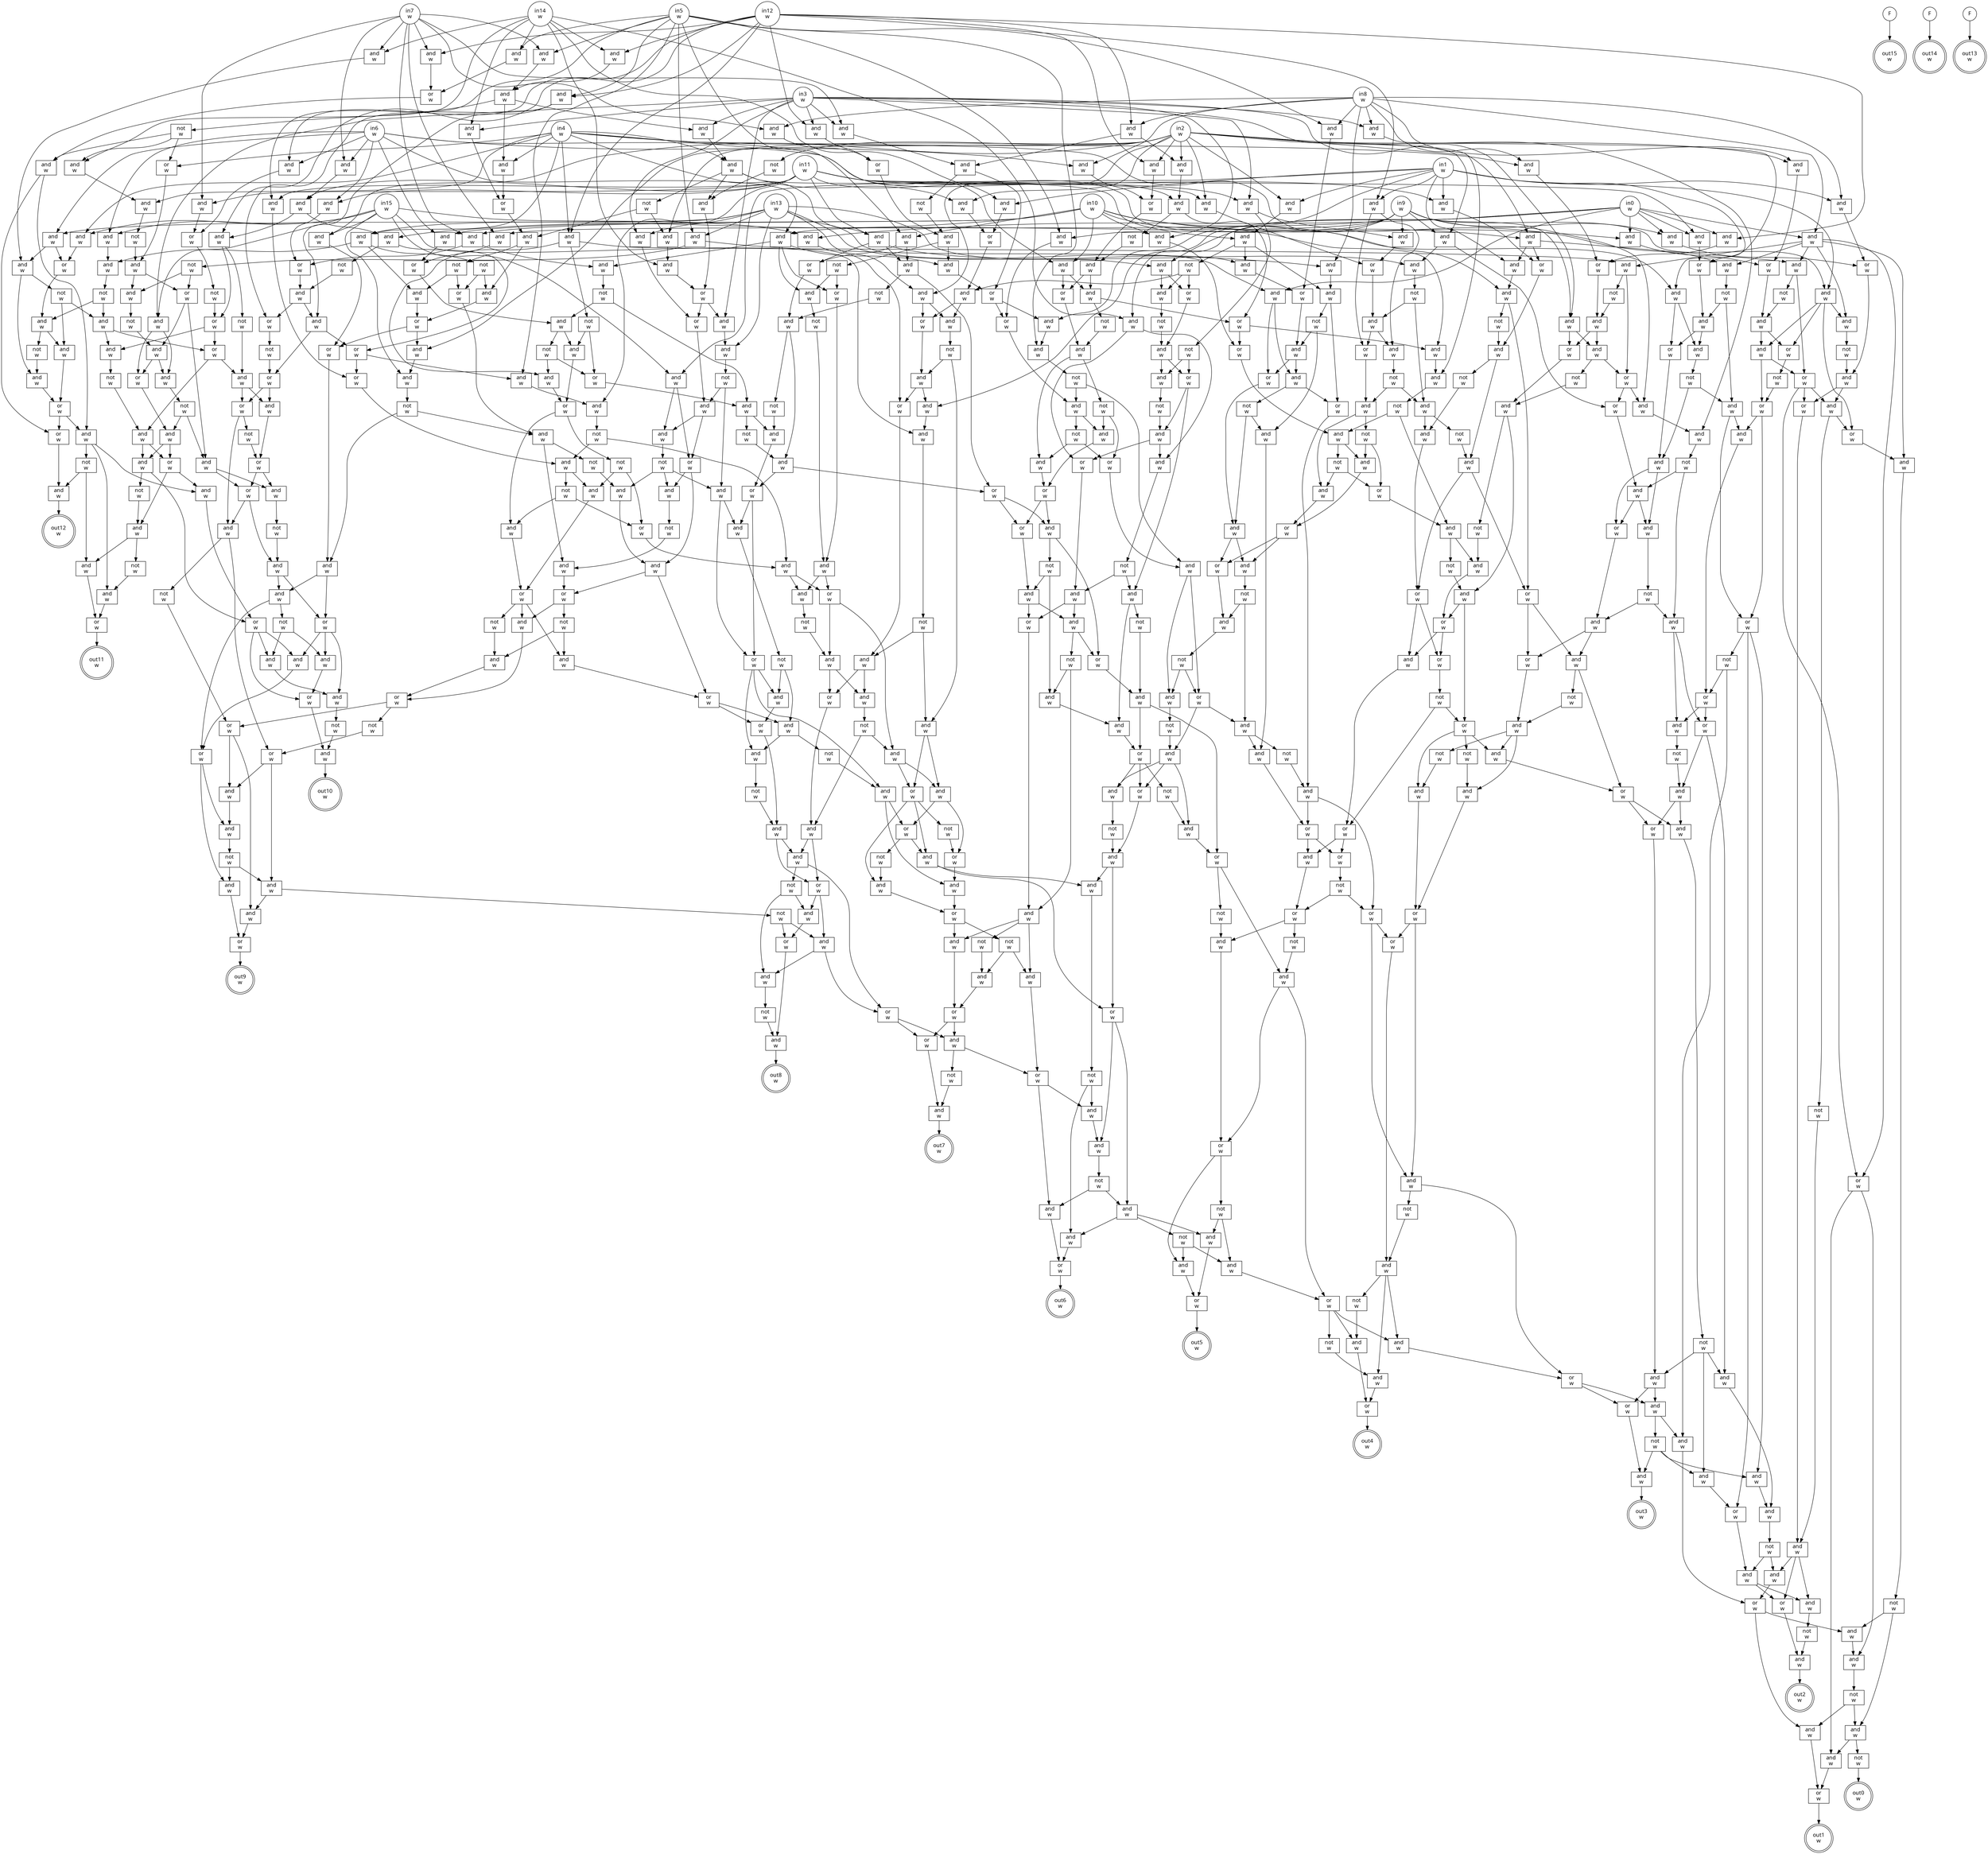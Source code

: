 digraph circuit{
	node [style = filled, fillcolor = white,shape=rect, fontname=geneva]
	g0 [label="in0\nw",shape=circle,fillcolor=white]
	g1 [label="in1\nw",shape=circle,fillcolor=white]
	g2 [label="in2\nw",shape=circle,fillcolor=white]
	g3 [label="in3\nw",shape=circle,fillcolor=white]
	g4 [label="in4\nw",shape=circle,fillcolor=white]
	g5 [label="in5\nw",shape=circle,fillcolor=white]
	g6 [label="in6\nw",shape=circle,fillcolor=white]
	g7 [label="in7\nw",shape=circle,fillcolor=white]
	g8 [label="in8\nw",shape=circle,fillcolor=white]
	g9 [label="in9\nw",shape=circle,fillcolor=white]
	g10 [label="in10\nw",shape=circle,fillcolor=white]
	g11 [label="in11\nw",shape=circle,fillcolor=white]
	g12 [label="in12\nw",shape=circle,fillcolor=white]
	g13 [label="in13\nw",shape=circle,fillcolor=white]
	g14 [label="in14\nw",shape=circle,fillcolor=white]
	g15 [label="in15\nw",shape=circle,fillcolor=white]
	g16 [label="F",shape=circle,fillcolor=white]
	g17 [label="F",shape=circle,fillcolor=white]
	g18 [label="F",shape=circle,fillcolor=white]
	g19 [label="and\nw",fillcolor=white]
	g20 [label="and\nw",fillcolor=white]
	g21 [label="and\nw",fillcolor=white]
	g22 [label="and\nw",fillcolor=white]
	g23 [label="and\nw",fillcolor=white]
	g24 [label="and\nw",fillcolor=white]
	g25 [label="and\nw",fillcolor=white]
	g26 [label="and\nw",fillcolor=white]
	g27 [label="and\nw",fillcolor=white]
	g28 [label="and\nw",fillcolor=white]
	g29 [label="not\nw",fillcolor=white]
	g30 [label="and\nw",fillcolor=white]
	g31 [label="and\nw",fillcolor=white]
	g32 [label="or\nw",fillcolor=white]
	g33 [label="not\nw",fillcolor=white]
	g34 [label="and\nw",fillcolor=white]
	g35 [label="and\nw",fillcolor=white]
	g36 [label="and\nw",fillcolor=white]
	g37 [label="or\nw",fillcolor=white]
	g38 [label="not\nw",fillcolor=white]
	g39 [label="and\nw",fillcolor=white]
	g40 [label="not\nw",fillcolor=white]
	g41 [label="and\nw",fillcolor=white]
	g42 [label="or\nw",fillcolor=white]
	g43 [label="and\nw",fillcolor=white]
	g44 [label="and\nw",fillcolor=white]
	g45 [label="or\nw",fillcolor=white]
	g46 [label="and\nw",fillcolor=white]
	g47 [label="and\nw",fillcolor=white]
	g48 [label="not\nw",fillcolor=white]
	g49 [label="and\nw",fillcolor=white]
	g50 [label="not\nw",fillcolor=white]
	g51 [label="and\nw",fillcolor=white]
	g52 [label="and\nw",fillcolor=white]
	g53 [label="or\nw",fillcolor=white]
	g54 [label="and\nw",fillcolor=white]
	g55 [label="and\nw",fillcolor=white]
	g56 [label="not\nw",fillcolor=white]
	g57 [label="and\nw",fillcolor=white]
	g58 [label="and\nw",fillcolor=white]
	g59 [label="and\nw",fillcolor=white]
	g60 [label="and\nw",fillcolor=white]
	g61 [label="not\nw",fillcolor=white]
	g62 [label="and\nw",fillcolor=white]
	g63 [label="and\nw",fillcolor=white]
	g64 [label="or\nw",fillcolor=white]
	g65 [label="or\nw",fillcolor=white]
	g66 [label="not\nw",fillcolor=white]
	g67 [label="or\nw",fillcolor=white]
	g68 [label="and\nw",fillcolor=white]
	g69 [label="and\nw",fillcolor=white]
	g70 [label="not\nw",fillcolor=white]
	g71 [label="and\nw",fillcolor=white]
	g72 [label="or\nw",fillcolor=white]
	g73 [label="and\nw",fillcolor=white]
	g74 [label="not\nw",fillcolor=white]
	g75 [label="and\nw",fillcolor=white]
	g76 [label="and\nw",fillcolor=white]
	g77 [label="and\nw",fillcolor=white]
	g78 [label="and\nw",fillcolor=white]
	g79 [label="or\nw",fillcolor=white]
	g80 [label="and\nw",fillcolor=white]
	g81 [label="and\nw",fillcolor=white]
	g82 [label="not\nw",fillcolor=white]
	g83 [label="and\nw",fillcolor=white]
	g84 [label="and\nw",fillcolor=white]
	g85 [label="not\nw",fillcolor=white]
	g86 [label="and\nw",fillcolor=white]
	g87 [label="or\nw",fillcolor=white]
	g88 [label="or\nw",fillcolor=white]
	g89 [label="and\nw",fillcolor=white]
	g90 [label="not\nw",fillcolor=white]
	g91 [label="and\nw",fillcolor=white]
	g92 [label="and\nw",fillcolor=white]
	g93 [label="or\nw",fillcolor=white]
	g94 [label="and\nw",fillcolor=white]
	g95 [label="or\nw",fillcolor=white]
	g96 [label="not\nw",fillcolor=white]
	g97 [label="and\nw",fillcolor=white]
	g98 [label="or\nw",fillcolor=white]
	g99 [label="and\nw",fillcolor=white]
	g100 [label="not\nw",fillcolor=white]
	g101 [label="and\nw",fillcolor=white]
	g102 [label="not\nw",fillcolor=white]
	g103 [label="and\nw",fillcolor=white]
	g104 [label="not\nw",fillcolor=white]
	g105 [label="or\nw",fillcolor=white]
	g106 [label="and\nw",fillcolor=white]
	g107 [label="or\nw",fillcolor=white]
	g108 [label="and\nw",fillcolor=white]
	g109 [label="not\nw",fillcolor=white]
	g110 [label="and\nw",fillcolor=white]
	g111 [label="and\nw",fillcolor=white]
	g112 [label="and\nw",fillcolor=white]
	g113 [label="and\nw",fillcolor=white]
	g114 [label="not\nw",fillcolor=white]
	g115 [label="and\nw",fillcolor=white]
	g116 [label="or\nw",fillcolor=white]
	g117 [label="and\nw",fillcolor=white]
	g118 [label="not\nw",fillcolor=white]
	g119 [label="and\nw",fillcolor=white]
	g120 [label="or\nw",fillcolor=white]
	g121 [label="not\nw",fillcolor=white]
	g122 [label="or\nw",fillcolor=white]
	g123 [label="and\nw",fillcolor=white]
	g124 [label="or\nw",fillcolor=white]
	g125 [label="and\nw",fillcolor=white]
	g126 [label="not\nw",fillcolor=white]
	g127 [label="and\nw",fillcolor=white]
	g128 [label="and\nw",fillcolor=white]
	g129 [label="not\nw",fillcolor=white]
	g130 [label="or\nw",fillcolor=white]
	g131 [label="and\nw",fillcolor=white]
	g132 [label="and\nw",fillcolor=white]
	g133 [label="or\nw",fillcolor=white]
	g134 [label="not\nw",fillcolor=white]
	g135 [label="and\nw",fillcolor=white]
	g136 [label="or\nw",fillcolor=white]
	g137 [label="and\nw",fillcolor=white]
	g138 [label="and\nw",fillcolor=white]
	g139 [label="and\nw",fillcolor=white]
	g140 [label="and\nw",fillcolor=white]
	g141 [label="or\nw",fillcolor=white]
	g142 [label="and\nw",fillcolor=white]
	g143 [label="not\nw",fillcolor=white]
	g144 [label="and\nw",fillcolor=white]
	g145 [label="and\nw",fillcolor=white]
	g146 [label="not\nw",fillcolor=white]
	g147 [label="or\nw",fillcolor=white]
	g148 [label="and\nw",fillcolor=white]
	g149 [label="and\nw",fillcolor=white]
	g150 [label="not\nw",fillcolor=white]
	g151 [label="and\nw",fillcolor=white]
	g152 [label="or\nw",fillcolor=white]
	g153 [label="and\nw",fillcolor=white]
	g154 [label="or\nw",fillcolor=white]
	g155 [label="and\nw",fillcolor=white]
	g156 [label="or\nw",fillcolor=white]
	g157 [label="and\nw",fillcolor=white]
	g158 [label="not\nw",fillcolor=white]
	g159 [label="and\nw",fillcolor=white]
	g160 [label="not\nw",fillcolor=white]
	g161 [label="and\nw",fillcolor=white]
	g162 [label="and\nw",fillcolor=white]
	g163 [label="or\nw",fillcolor=white]
	g164 [label="and\nw",fillcolor=white]
	g165 [label="and\nw",fillcolor=white]
	g166 [label="not\nw",fillcolor=white]
	g167 [label="and\nw",fillcolor=white]
	g168 [label="and\nw",fillcolor=white]
	g169 [label="not\nw",fillcolor=white]
	g170 [label="and\nw",fillcolor=white]
	g171 [label="or\nw",fillcolor=white]
	g172 [label="or\nw",fillcolor=white]
	g173 [label="and\nw",fillcolor=white]
	g174 [label="and\nw",fillcolor=white]
	g175 [label="or\nw",fillcolor=white]
	g176 [label="and\nw",fillcolor=white]
	g177 [label="and\nw",fillcolor=white]
	g178 [label="not\nw",fillcolor=white]
	g179 [label="and\nw",fillcolor=white]
	g180 [label="and\nw",fillcolor=white]
	g181 [label="or\nw",fillcolor=white]
	g182 [label="and\nw",fillcolor=white]
	g183 [label="and\nw",fillcolor=white]
	g184 [label="not\nw",fillcolor=white]
	g185 [label="or\nw",fillcolor=white]
	g186 [label="and\nw",fillcolor=white]
	g187 [label="not\nw",fillcolor=white]
	g188 [label="not\nw",fillcolor=white]
	g189 [label="or\nw",fillcolor=white]
	g190 [label="and\nw",fillcolor=white]
	g191 [label="not\nw",fillcolor=white]
	g192 [label="and\nw",fillcolor=white]
	g193 [label="or\nw",fillcolor=white]
	g194 [label="and\nw",fillcolor=white]
	g195 [label="not\nw",fillcolor=white]
	g196 [label="and\nw",fillcolor=white]
	g197 [label="and\nw",fillcolor=white]
	g198 [label="not\nw",fillcolor=white]
	g199 [label="and\nw",fillcolor=white]
	g200 [label="and\nw",fillcolor=white]
	g201 [label="and\nw",fillcolor=white]
	g202 [label="and\nw",fillcolor=white]
	g203 [label="and\nw",fillcolor=white]
	g204 [label="not\nw",fillcolor=white]
	g205 [label="and\nw",fillcolor=white]
	g206 [label="not\nw",fillcolor=white]
	g207 [label="and\nw",fillcolor=white]
	g208 [label="or\nw",fillcolor=white]
	g209 [label="and\nw",fillcolor=white]
	g210 [label="or\nw",fillcolor=white]
	g211 [label="and\nw",fillcolor=white]
	g212 [label="and\nw",fillcolor=white]
	g213 [label="or\nw",fillcolor=white]
	g214 [label="not\nw",fillcolor=white]
	g215 [label="and\nw",fillcolor=white]
	g216 [label="or\nw",fillcolor=white]
	g217 [label="and\nw",fillcolor=white]
	g218 [label="and\nw",fillcolor=white]
	g219 [label="not\nw",fillcolor=white]
	g220 [label="and\nw",fillcolor=white]
	g221 [label="and\nw",fillcolor=white]
	g222 [label="and\nw",fillcolor=white]
	g223 [label="and\nw",fillcolor=white]
	g224 [label="and\nw",fillcolor=white]
	g225 [label="and\nw",fillcolor=white]
	g226 [label="or\nw",fillcolor=white]
	g227 [label="and\nw",fillcolor=white]
	g228 [label="and\nw",fillcolor=white]
	g229 [label="not\nw",fillcolor=white]
	g230 [label="and\nw",fillcolor=white]
	g231 [label="and\nw",fillcolor=white]
	g232 [label="or\nw",fillcolor=white]
	g233 [label="or\nw",fillcolor=white]
	g234 [label="and\nw",fillcolor=white]
	g235 [label="and\nw",fillcolor=white]
	g236 [label="not\nw",fillcolor=white]
	g237 [label="and\nw",fillcolor=white]
	g238 [label="not\nw",fillcolor=white]
	g239 [label="not\nw",fillcolor=white]
	g240 [label="or\nw",fillcolor=white]
	g241 [label="and\nw",fillcolor=white]
	g242 [label="and\nw",fillcolor=white]
	g243 [label="not\nw",fillcolor=white]
	g244 [label="and\nw",fillcolor=white]
	g245 [label="or\nw",fillcolor=white]
	g246 [label="or\nw",fillcolor=white]
	g247 [label="and\nw",fillcolor=white]
	g248 [label="not\nw",fillcolor=white]
	g249 [label="and\nw",fillcolor=white]
	g250 [label="or\nw",fillcolor=white]
	g251 [label="and\nw",fillcolor=white]
	g252 [label="and\nw",fillcolor=white]
	g253 [label="or\nw",fillcolor=white]
	g254 [label="and\nw",fillcolor=white]
	g255 [label="and\nw",fillcolor=white]
	g256 [label="not\nw",fillcolor=white]
	g257 [label="and\nw",fillcolor=white]
	g258 [label="and\nw",fillcolor=white]
	g259 [label="and\nw",fillcolor=white]
	g260 [label="not\nw",fillcolor=white]
	g261 [label="and\nw",fillcolor=white]
	g262 [label="or\nw",fillcolor=white]
	g263 [label="and\nw",fillcolor=white]
	g264 [label="and\nw",fillcolor=white]
	g265 [label="not\nw",fillcolor=white]
	g266 [label="or\nw",fillcolor=white]
	g267 [label="and\nw",fillcolor=white]
	g268 [label="and\nw",fillcolor=white]
	g269 [label="and\nw",fillcolor=white]
	g270 [label="not\nw",fillcolor=white]
	g271 [label="and\nw",fillcolor=white]
	g272 [label="and\nw",fillcolor=white]
	g273 [label="or\nw",fillcolor=white]
	g274 [label="and\nw",fillcolor=white]
	g275 [label="not\nw",fillcolor=white]
	g276 [label="and\nw",fillcolor=white]
	g277 [label="or\nw",fillcolor=white]
	g278 [label="and\nw",fillcolor=white]
	g279 [label="and\nw",fillcolor=white]
	g280 [label="not\nw",fillcolor=white]
	g281 [label="and\nw",fillcolor=white]
	g282 [label="or\nw",fillcolor=white]
	g283 [label="and\nw",fillcolor=white]
	g284 [label="not\nw",fillcolor=white]
	g285 [label="and\nw",fillcolor=white]
	g286 [label="or\nw",fillcolor=white]
	g287 [label="or\nw",fillcolor=white]
	g288 [label="not\nw",fillcolor=white]
	g289 [label="or\nw",fillcolor=white]
	g290 [label="and\nw",fillcolor=white]
	g291 [label="and\nw",fillcolor=white]
	g292 [label="not\nw",fillcolor=white]
	g293 [label="and\nw",fillcolor=white]
	g294 [label="and\nw",fillcolor=white]
	g295 [label="and\nw",fillcolor=white]
	g296 [label="or\nw",fillcolor=white]
	g297 [label="not\nw",fillcolor=white]
	g298 [label="and\nw",fillcolor=white]
	g299 [label="or\nw",fillcolor=white]
	g300 [label="and\nw",fillcolor=white]
	g301 [label="and\nw",fillcolor=white]
	g302 [label="not\nw",fillcolor=white]
	g303 [label="not\nw",fillcolor=white]
	g304 [label="and\nw",fillcolor=white]
	g305 [label="or\nw",fillcolor=white]
	g306 [label="and\nw",fillcolor=white]
	g307 [label="and\nw",fillcolor=white]
	g308 [label="or\nw",fillcolor=white]
	g309 [label="and\nw",fillcolor=white]
	g310 [label="and\nw",fillcolor=white]
	g311 [label="and\nw",fillcolor=white]
	g312 [label="or\nw",fillcolor=white]
	g313 [label="and\nw",fillcolor=white]
	g314 [label="not\nw",fillcolor=white]
	g315 [label="and\nw",fillcolor=white]
	g316 [label="not\nw",fillcolor=white]
	g317 [label="and\nw",fillcolor=white]
	g318 [label="and\nw",fillcolor=white]
	g319 [label="not\nw",fillcolor=white]
	g320 [label="or\nw",fillcolor=white]
	g321 [label="and\nw",fillcolor=white]
	g322 [label="and\nw",fillcolor=white]
	g323 [label="or\nw",fillcolor=white]
	g324 [label="and\nw",fillcolor=white]
	g325 [label="not\nw",fillcolor=white]
	g326 [label="and\nw",fillcolor=white]
	g327 [label="or\nw",fillcolor=white]
	g328 [label="and\nw",fillcolor=white]
	g329 [label="not\nw",fillcolor=white]
	g330 [label="and\nw",fillcolor=white]
	g331 [label="and\nw",fillcolor=white]
	g332 [label="and\nw",fillcolor=white]
	g333 [label="not\nw",fillcolor=white]
	g334 [label="and\nw",fillcolor=white]
	g335 [label="not\nw",fillcolor=white]
	g336 [label="or\nw",fillcolor=white]
	g337 [label="and\nw",fillcolor=white]
	g338 [label="and\nw",fillcolor=white]
	g339 [label="not\nw",fillcolor=white]
	g340 [label="and\nw",fillcolor=white]
	g341 [label="or\nw",fillcolor=white]
	g342 [label="or\nw",fillcolor=white]
	g343 [label="and\nw",fillcolor=white]
	g344 [label="not\nw",fillcolor=white]
	g345 [label="and\nw",fillcolor=white]
	g346 [label="and\nw",fillcolor=white]
	g347 [label="not\nw",fillcolor=white]
	g348 [label="and\nw",fillcolor=white]
	g349 [label="or\nw",fillcolor=white]
	g350 [label="and\nw",fillcolor=white]
	g351 [label="and\nw",fillcolor=white]
	g352 [label="or\nw",fillcolor=white]
	g353 [label="not\nw",fillcolor=white]
	g354 [label="and\nw",fillcolor=white]
	g355 [label="or\nw",fillcolor=white]
	g356 [label="and\nw",fillcolor=white]
	g357 [label="and\nw",fillcolor=white]
	g358 [label="and\nw",fillcolor=white]
	g359 [label="and\nw",fillcolor=white]
	g360 [label="and\nw",fillcolor=white]
	g361 [label="not\nw",fillcolor=white]
	g362 [label="and\nw",fillcolor=white]
	g363 [label="and\nw",fillcolor=white]
	g364 [label="or\nw",fillcolor=white]
	g365 [label="and\nw",fillcolor=white]
	g366 [label="and\nw",fillcolor=white]
	g367 [label="not\nw",fillcolor=white]
	g368 [label="and\nw",fillcolor=white]
	g369 [label="or\nw",fillcolor=white]
	g370 [label="not\nw",fillcolor=white]
	g371 [label="and\nw",fillcolor=white]
	g372 [label="or\nw",fillcolor=white]
	g373 [label="and\nw",fillcolor=white]
	g374 [label="or\nw",fillcolor=white]
	g375 [label="and\nw",fillcolor=white]
	g376 [label="not\nw",fillcolor=white]
	g377 [label="and\nw",fillcolor=white]
	g378 [label="or\nw",fillcolor=white]
	g379 [label="not\nw",fillcolor=white]
	g380 [label="or\nw",fillcolor=white]
	g381 [label="and\nw",fillcolor=white]
	g382 [label="and\nw",fillcolor=white]
	g383 [label="not\nw",fillcolor=white]
	g384 [label="or\nw",fillcolor=white]
	g385 [label="and\nw",fillcolor=white]
	g386 [label="and\nw",fillcolor=white]
	g387 [label="not\nw",fillcolor=white]
	g388 [label="or\nw",fillcolor=white]
	g389 [label="and\nw",fillcolor=white]
	g390 [label="or\nw",fillcolor=white]
	g391 [label="and\nw",fillcolor=white]
	g392 [label="and\nw",fillcolor=white]
	g393 [label="and\nw",fillcolor=white]
	g394 [label="not\nw",fillcolor=white]
	g395 [label="and\nw",fillcolor=white]
	g396 [label="not\nw",fillcolor=white]
	g397 [label="or\nw",fillcolor=white]
	g398 [label="and\nw",fillcolor=white]
	g399 [label="and\nw",fillcolor=white]
	g400 [label="or\nw",fillcolor=white]
	g401 [label="and\nw",fillcolor=white]
	g402 [label="not\nw",fillcolor=white]
	g403 [label="and\nw",fillcolor=white]
	g404 [label="and\nw",fillcolor=white]
	g405 [label="or\nw",fillcolor=white]
	g406 [label="not\nw",fillcolor=white]
	g407 [label="or\nw",fillcolor=white]
	g408 [label="and\nw",fillcolor=white]
	g409 [label="and\nw",fillcolor=white]
	g410 [label="and\nw",fillcolor=white]
	g411 [label="not\nw",fillcolor=white]
	g412 [label="and\nw",fillcolor=white]
	g413 [label="or\nw",fillcolor=white]
	g414 [label="and\nw",fillcolor=white]
	g415 [label="or\nw",fillcolor=white]
	g416 [label="not\nw",fillcolor=white]
	g417 [label="or\nw",fillcolor=white]
	g418 [label="and\nw",fillcolor=white]
	g419 [label="and\nw",fillcolor=white]
	g420 [label="and\nw",fillcolor=white]
	g421 [label="or\nw",fillcolor=white]
	g422 [label="not\nw",fillcolor=white]
	g423 [label="and\nw",fillcolor=white]
	g424 [label="or\nw",fillcolor=white]
	g425 [label="and\nw",fillcolor=white]
	g426 [label="and\nw",fillcolor=white]
	g427 [label="not\nw",fillcolor=white]
	g428 [label="or\nw",fillcolor=white]
	g429 [label="and\nw",fillcolor=white]
	g430 [label="not\nw",fillcolor=white]
	g431 [label="or\nw",fillcolor=white]
	g432 [label="and\nw",fillcolor=white]
	g433 [label="and\nw",fillcolor=white]
	g434 [label="not\nw",fillcolor=white]
	g435 [label="and\nw",fillcolor=white]
	g436 [label="or\nw",fillcolor=white]
	g437 [label="and\nw",fillcolor=white]
	g438 [label="not\nw",fillcolor=white]
	g439 [label="and\nw",fillcolor=white]
	g440 [label="or\nw",fillcolor=white]
	g441 [label="and\nw",fillcolor=white]
	g442 [label="not\nw",fillcolor=white]
	g443 [label="and\nw",fillcolor=white]
	g444 [label="and\nw",fillcolor=white]
	g445 [label="not\nw",fillcolor=white]
	g446 [label="and\nw",fillcolor=white]
	g447 [label="or\nw",fillcolor=white]
	g448 [label="and\nw",fillcolor=white]
	g449 [label="not\nw",fillcolor=white]
	g450 [label="and\nw",fillcolor=white]
	g451 [label="and\nw",fillcolor=white]
	g452 [label="and\nw",fillcolor=white]
	g453 [label="or\nw",fillcolor=white]
	g454 [label="not\nw",fillcolor=white]
	g455 [label="and\nw",fillcolor=white]
	g456 [label="or\nw",fillcolor=white]
	g457 [label="not\nw",fillcolor=white]
	g458 [label="and\nw",fillcolor=white]
	g459 [label="or\nw",fillcolor=white]
	g460 [label="and\nw",fillcolor=white]
	g461 [label="and\nw",fillcolor=white]
	g462 [label="not\nw",fillcolor=white]
	g463 [label="and\nw",fillcolor=white]
	g464 [label="and\nw",fillcolor=white]
	g465 [label="or\nw",fillcolor=white]
	g466 [label="and\nw",fillcolor=white]
	g467 [label="and\nw",fillcolor=white]
	g468 [label="not\nw",fillcolor=white]
	g469 [label="or\nw",fillcolor=white]
	g470 [label="and\nw",fillcolor=white]
	g471 [label="not\nw",fillcolor=white]
	g472 [label="or\nw",fillcolor=white]
	g473 [label="and\nw",fillcolor=white]
	g474 [label="and\nw",fillcolor=white]
	g475 [label="not\nw",fillcolor=white]
	g476 [label="and\nw",fillcolor=white]
	g477 [label="or\nw",fillcolor=white]
	g478 [label="or\nw",fillcolor=white]
	g479 [label="not\nw",fillcolor=white]
	g480 [label="or\nw",fillcolor=white]
	g481 [label="not\nw",fillcolor=white]
	g482 [label="and\nw",fillcolor=white]
	g483 [label="or\nw",fillcolor=white]
	g484 [label="or\nw",fillcolor=white]
	g485 [label="not\nw",fillcolor=white]
	g486 [label="or\nw",fillcolor=white]
	g487 [label="and\nw",fillcolor=white]
	g488 [label="or\nw",fillcolor=white]
	g489 [label="and\nw",fillcolor=white]
	g490 [label="not\nw",fillcolor=white]
	g491 [label="and\nw",fillcolor=white]
	g492 [label="or\nw",fillcolor=white]
	g493 [label="and\nw",fillcolor=white]
	g494 [label="not\nw",fillcolor=white]
	g495 [label="and\nw",fillcolor=white]
	g496 [label="or\nw",fillcolor=white]
	g497 [label="and\nw",fillcolor=white]
	g498 [label="or\nw",fillcolor=white]
	g499 [label="not\nw",fillcolor=white]
	g500 [label="and\nw",fillcolor=white]
	g501 [label="not\nw",fillcolor=white]
	g502 [label="and\nw",fillcolor=white]
	g503 [label="not\nw",fillcolor=white]
	g504 [label="and\nw",fillcolor=white]
	g505 [label="not\nw",fillcolor=white]
	g506 [label="and\nw",fillcolor=white]
	g507 [label="or\nw",fillcolor=white]
	g508 [label="and\nw",fillcolor=white]
	g509 [label="and\nw",fillcolor=white]
	g510 [label="not\nw",fillcolor=white]
	g511 [label="and\nw",fillcolor=white]
	g512 [label="or\nw",fillcolor=white]
	g513 [label="and\nw",fillcolor=white]
	g514 [label="and\nw",fillcolor=white]
	g515 [label="not\nw",fillcolor=white]
	g516 [label="and\nw",fillcolor=white]
	g517 [label="or\nw",fillcolor=white]
	g518 [label="and\nw",fillcolor=white]
	g519 [label="and\nw",fillcolor=white]
	g520 [label="not\nw",fillcolor=white]
	g521 [label="or\nw",fillcolor=white]
	g522 [label="and\nw",fillcolor=white]
	g523 [label="and\nw",fillcolor=white]
	g524 [label="and\nw",fillcolor=white]
	g525 [label="or\nw",fillcolor=white]
	g526 [label="not\nw",fillcolor=white]
	g527 [label="and\nw",fillcolor=white]
	g528 [label="or\nw",fillcolor=white]
	g529 [label="or\nw",fillcolor=white]
	g530 [label="and\nw",fillcolor=white]
	g531 [label="not\nw",fillcolor=white]
	g532 [label="and\nw",fillcolor=white]
	g533 [label="and\nw",fillcolor=white]
	g534 [label="and\nw",fillcolor=white]
	g535 [label="or\nw",fillcolor=white]
	g536 [label="not\nw",fillcolor=white]
	g537 [label="and\nw",fillcolor=white]
	g538 [label="or\nw",fillcolor=white]
	g539 [label="and\nw",fillcolor=white]
	g540 [label="or\nw",fillcolor=white]
	g541 [label="and\nw",fillcolor=white]
	g542 [label="or\nw",fillcolor=white]
	g543 [label="not\nw",fillcolor=white]
	g544 [label="and\nw",fillcolor=white]
	g545 [label="or\nw",fillcolor=white]
	g546 [label="or\nw",fillcolor=white]
	g547 [label="not\nw",fillcolor=white]
	g548 [label="and\nw",fillcolor=white]
	g549 [label="or\nw",fillcolor=white]
	g550 [label="or\nw",fillcolor=white]
	g551 [label="and\nw",fillcolor=white]
	g552 [label="not\nw",fillcolor=white]
	g553 [label="and\nw",fillcolor=white]
	g554 [label="and\nw",fillcolor=white]
	g555 [label="not\nw",fillcolor=white]
	g556 [label="and\nw",fillcolor=white]
	g557 [label="or\nw",fillcolor=white]
	g558 [label="and\nw",fillcolor=white]
	g559 [label="or\nw",fillcolor=white]
	g560 [label="and\nw",fillcolor=white]
	g561 [label="and\nw",fillcolor=white]
	g562 [label="not\nw",fillcolor=white]
	g563 [label="and\nw",fillcolor=white]
	g564 [label="and\nw",fillcolor=white]
	g565 [label="and\nw",fillcolor=white]
	g566 [label="not\nw",fillcolor=white]
	g567 [label="and\nw",fillcolor=white]
	g568 [label="or\nw",fillcolor=white]
	g569 [label="and\nw",fillcolor=white]
	g570 [label="or\nw",fillcolor=white]
	g571 [label="or\nw",fillcolor=white]
	g572 [label="and\nw",fillcolor=white]
	g573 [label="or\nw",fillcolor=white]
	g574 [label="and\nw",fillcolor=white]
	g575 [label="and\nw",fillcolor=white]
	g576 [label="or\nw",fillcolor=white]
	g577 [label="and\nw",fillcolor=white]
	g578 [label="not\nw",fillcolor=white]
	g579 [label="not\nw",fillcolor=white]
	g580 [label="or\nw",fillcolor=white]
	g581 [label="and\nw",fillcolor=white]
	g582 [label="or\nw",fillcolor=white]
	g583 [label="and\nw",fillcolor=white]
	g584 [label="not\nw",fillcolor=white]
	g585 [label="and\nw",fillcolor=white]
	g586 [label="and\nw",fillcolor=white]
	g587 [label="or\nw",fillcolor=white]
	g588 [label="and\nw",fillcolor=white]
	g589 [label="and\nw",fillcolor=white]
	g590 [label="not\nw",fillcolor=white]
	g591 [label="and\nw",fillcolor=white]
	g592 [label="and\nw",fillcolor=white]
	g593 [label="not\nw",fillcolor=white]
	g594 [label="and\nw",fillcolor=white]
	g595 [label="or\nw",fillcolor=white]
	g596 [label="out0\nw",shape=doublecircle,fillcolor=white]
	g597 [label="out1\nw",shape=doublecircle,fillcolor=white]
	g598 [label="out2\nw",shape=doublecircle,fillcolor=white]
	g599 [label="out3\nw",shape=doublecircle,fillcolor=white]
	g600 [label="out4\nw",shape=doublecircle,fillcolor=white]
	g601 [label="out5\nw",shape=doublecircle,fillcolor=white]
	g602 [label="out6\nw",shape=doublecircle,fillcolor=white]
	g603 [label="out7\nw",shape=doublecircle,fillcolor=white]
	g604 [label="out8\nw",shape=doublecircle,fillcolor=white]
	g605 [label="out9\nw",shape=doublecircle,fillcolor=white]
	g606 [label="out10\nw",shape=doublecircle,fillcolor=white]
	g607 [label="out11\nw",shape=doublecircle,fillcolor=white]
	g608 [label="out12\nw",shape=doublecircle,fillcolor=white]
	g609 [label="out13\nw",shape=doublecircle,fillcolor=white]
	g610 [label="out14\nw",shape=doublecircle,fillcolor=white]
	g611 [label="out15\nw",shape=doublecircle,fillcolor=white]
	edge [fontname=Geneva,fontcolor=forestgreen]
	g0->g359
	g0->g363
	g0->g392
	g0->g419
	g0->g458
	g0->g460
	g0->g506
	g0->g539
	g0->g572
	g1->g268
	g1->g307
	g1->g309
	g1->g322
	g1->g331
	g1->g345
	g1->g348
	g1->g356
	g1->g357
	g1->g358
	g2->g202
	g2->g207
	g2->g221
	g2->g223
	g2->g224
	g2->g225
	g2->g227
	g2->g252
	g2->g254
	g2->g258
	g2->g259
	g2->g260
	g2->g309
	g2->g467
	g3->g140
	g3->g162
	g3->g164
	g3->g173
	g3->g174
	g3->g176
	g3->g197
	g3->g199
	g3->g200
	g3->g201
	g3->g235
	g3->g263
	g4->g78
	g4->g80
	g4->g103
	g4->g105
	g4->g111
	g4->g112
	g4->g127
	g4->g137
	g4->g138
	g4->g139
	g4->g165
	g5->g52
	g5->g54
	g5->g59
	g5->g62
	g5->g68
	g5->g71
	g5->g75
	g5->g76
	g5->g77
	g5->g183
	g6->g27
	g6->g30
	g6->g31
	g6->g34
	g6->g41
	g6->g44
	g6->g46
	g6->g51
	g6->g228
	g7->g21
	g7->g22
	g7->g23
	g7->g24
	g7->g25
	g7->g26
	g7->g34
	g7->g54
	g7->g176
	g8->g20
	g8->g26
	g8->g51
	g8->g60
	g8->g77
	g8->g139
	g8->g201
	g8->g259
	g8->g358
	g8->g460
	g9->g25
	g9->g46
	g9->g76
	g9->g138
	g9->g182
	g9->g200
	g9->g254
	g9->g357
	g9->g466
	g9->g572
	g10->g24
	g10->g39
	g10->g44
	g10->g75
	g10->g137
	g10->g199
	g10->g234
	g10->g258
	g10->g356
	g10->g539
	g11->g23
	g11->g35
	g11->g41
	g11->g69
	g11->g71
	g11->g127
	g11->g197
	g11->g252
	g11->g346
	g11->g348
	g11->g506
	g12->g19
	g12->g20
	g12->g21
	g12->g31
	g12->g36
	g12->g62
	g12->g112
	g12->g174
	g12->g225
	g12->g331
	g12->g458
	g13->g27
	g13->g59
	g13->g80
	g13->g173
	g13->g223
	g13->g264
	g13->g311
	g13->g322
	g13->g419
	g14->g19
	g14->g22
	g14->g52
	g14->g58
	g14->g162
	g14->g222
	g14->g307
	g14->g392
	g15->g30
	g15->g78
	g15->g140
	g15->g203
	g15->g207
	g15->g268
	g15->g360
	g15->g363
	g16->g611
	g17->g610
	g18->g609
	g19->g55
	g20->g177
	g20->g227
	g21->g53
	g22->g28
	g23->g32
	g24->g42
	g24->g47
	g25->g45
	g26->g175
	g27->g28
	g27->g79
	g28->g29
	g28->g86
	g29->g84
	g29->g92
	g30->g81
	g31->g32
	g32->g33
	g33->g37
	g34->g35
	g35->g36
	g35->g39
	g36->g37
	g36->g38
	g37->g93
	g37->g99
	g38->g94
	g39->g40
	g39->g64
	g40->g43
	g41->g42
	g42->g43
	g43->g63
	g43->g65
	g44->g45
	g45->g49
	g46->g47
	g46->g180
	g46->g189
	g46->g190
	g47->g48
	g48->g49
	g48->g125
	g49->g50
	g49->g115
	g50->g113
	g50->g124
	g51->g226
	g52->g53
	g53->g57
	g54->g55
	g55->g56
	g55->g111
	g55->g164
	g56->g57
	g56->g58
	g56->g105
	g57->g88
	g57->g89
	g58->g103
	g59->g60
	g59->g61
	g60->g313
	g61->g107
	g61->g108
	g62->g63
	g62->g65
	g63->g64
	g63->g67
	g64->g68
	g64->g72
	g65->g66
	g66->g67
	g67->g95
	g67->g97
	g68->g69
	g69->g70
	g70->g73
	g70->g123
	g71->g72
	g72->g73
	g73->g74
	g73->g119
	g74->g117
	g74->g122
	g75->g128
	g75->g130
	g76->g185
	g77->g312
	g78->g79
	g79->g83
	g80->g81
	g80->g102
	g80->g170
	g81->g82
	g82->g83
	g82->g92
	g83->g84
	g83->g85
	g84->g87
	g85->g86
	g86->g87
	g87->g88
	g87->g89
	g88->g91
	g89->g90
	g89->g151
	g89->g153
	g90->g91
	g90->g149
	g91->g608
	g92->g93
	g92->g99
	g93->g94
	g93->g101
	g94->g95
	g94->g97
	g95->g96
	g95->g157
	g96->g98
	g97->g98
	g98->g156
	g98->g159
	g99->g100
	g100->g101
	g101->g145
	g101->g147
	g102->g168
	g102->g172
	g103->g104
	g104->g106
	g105->g106
	g106->g107
	g106->g108
	g107->g110
	g107->g155
	g108->g109
	g109->g110
	g110->g141
	g110->g142
	g111->g163
	g112->g113
	g112->g114
	g112->g461
	g113->g116
	g114->g115
	g114->g124
	g115->g116
	g116->g117
	g116->g118
	g117->g120
	g118->g119
	g118->g122
	g119->g120
	g120->g121
	g120->g283
	g120->g298
	g121->g285
	g122->g123
	g123->g193
	g123->g194
	g124->g125
	g125->g126
	g125->g135
	g126->g132
	g127->g128
	g127->g130
	g127->g255
	g128->g129
	g128->g133
	g129->g131
	g130->g131
	g131->g132
	g131->g134
	g132->g133
	g132->g136
	g133->g246
	g133->g247
	g134->g135
	g135->g136
	g136->g273
	g136->g274
	g137->g231
	g137->g240
	g138->g253
	g139->g459
	g140->g141
	g140->g142
	g141->g144
	g142->g143
	g143->g144
	g143->g155
	g144->g145
	g144->g147
	g145->g146
	g145->g154
	g146->g148
	g147->g148
	g147->g153
	g148->g149
	g148->g150
	g149->g152
	g150->g151
	g151->g152
	g152->g607
	g153->g154
	g154->g211
	g154->g216
	g154->g217
	g155->g156
	g155->g159
	g156->g157
	g156->g161
	g157->g158
	g157->g289
	g158->g287
	g159->g160
	g160->g161
	g161->g210
	g161->g212
	g162->g163
	g163->g167
	g164->g165
	g165->g166
	g165->g224
	g165->g261
	g165->g310
	g166->g167
	g166->g221
	g167->g168
	g167->g169
	g168->g171
	g169->g170
	g169->g172
	g170->g171
	g171->g202
	g171->g208
	g172->g205
	g173->g266
	g174->g175
	g175->g179
	g176->g177
	g177->g178
	g177->g181
	g178->g179
	g179->g180
	g179->g188
	g180->g181
	g181->g182
	g181->g185
	g182->g183
	g183->g184
	g184->g186
	g184->g251
	g185->g186
	g186->g187
	g186->g244
	g187->g242
	g187->g250
	g188->g189
	g188->g190
	g189->g192
	g190->g191
	g191->g192
	g192->g193
	g192->g194
	g193->g196
	g193->g368
	g194->g195
	g195->g196
	g196->g366
	g196->g380
	g197->g198
	g197->g500
	g198->g327
	g198->g328
	g199->g233
	g200->g464
	g200->g472
	g201->g507
	g202->g203
	g203->g204
	g204->g205
	g204->g209
	g205->g206
	g205->g281
	g206->g271
	g207->g208
	g208->g209
	g209->g210
	g209->g212
	g210->g211
	g210->g215
	g210->g218
	g211->g213
	g212->g213
	g212->g214
	g213->g291
	g213->g293
	g214->g215
	g214->g217
	g215->g216
	g216->g220
	g217->g218
	g218->g219
	g219->g220
	g220->g606
	g221->g222
	g222->g262
	g223->g318
	g223->g320
	g224->g308
	g225->g226
	g226->g230
	g227->g228
	g228->g229
	g228->g232
	g229->g230
	g230->g231
	g230->g240
	g231->g232
	g231->g239
	g232->g233
	g232->g234
	g233->g237
	g234->g235
	g235->g236
	g236->g237
	g236->g343
	g237->g238
	g237->g340
	g238->g338
	g238->g342
	g239->g241
	g240->g241
	g241->g242
	g241->g243
	g242->g245
	g243->g244
	g243->g250
	g244->g245
	g245->g246
	g245->g247
	g246->g249
	g247->g248
	g247->g400
	g248->g249
	g248->g403
	g249->g399
	g249->g407
	g250->g251
	g251->g431
	g251->g437
	g252->g253
	g253->g257
	g254->g255
	g254->g469
	g255->g256
	g256->g257
	g256->g334
	g257->g332
	g257->g336
	g258->g345
	g258->g349
	g258->g502
	g259->g540
	g260->g261
	g261->g262
	g262->g263
	g262->g266
	g263->g264
	g264->g265
	g265->g267
	g265->g272
	g266->g267
	g267->g269
	g267->g277
	g268->g269
	g268->g277
	g269->g270
	g270->g271
	g270->g272
	g270->g279
	g271->g278
	g272->g273
	g272->g274
	g273->g276
	g273->g301
	g273->g304
	g274->g275
	g275->g276
	g275->g300
	g276->g305
	g277->g278
	g277->g279
	g278->g282
	g278->g299
	g279->g280
	g280->g281
	g281->g282
	g282->g283
	g282->g284
	g283->g286
	g284->g285
	g284->g298
	g285->g286
	g286->g287
	g286->g288
	g287->g290
	g287->g295
	g288->g289
	g289->g290
	g289->g294
	g290->g291
	g291->g292
	g292->g293
	g292->g294
	g293->g296
	g294->g295
	g294->g297
	g295->g296
	g296->g605
	g297->g385
	g297->g390
	g298->g299
	g299->g300
	g299->g305
	g300->g301
	g300->g303
	g301->g302
	g302->g306
	g303->g304
	g304->g373
	g304->g374
	g305->g306
	g306->g382
	g306->g384
	g307->g308
	g308->g317
	g309->g310
	g310->g311
	g310->g313
	g310->g316
	g311->g312
	g312->g315
	g313->g314
	g313->g421
	g314->g315
	g314->g423
	g315->g420
	g315->g424
	g316->g317
	g316->g323
	g316->g324
	g317->g318
	g317->g320
	g318->g319
	g319->g321
	g319->g362
	g320->g321
	g321->g359
	g321->g364
	g322->g323
	g322->g324
	g323->g326
	g324->g325
	g325->g326
	g326->g327
	g326->g328
	g327->g330
	g327->g395
	g328->g329
	g329->g330
	g330->g393
	g330->g397
	g331->g332
	g331->g336
	g332->g333
	g333->g334
	g333->g337
	g334->g335
	g334->g354
	g335->g351
	g336->g337
	g337->g338
	g337->g339
	g338->g341
	g339->g340
	g339->g342
	g340->g341
	g341->g426
	g341->g428
	g342->g343
	g343->g344
	g343->g476
	g344->g474
	g345->g346
	g346->g347
	g346->g352
	g347->g350
	g348->g349
	g349->g350
	g350->g351
	g350->g353
	g351->g352
	g351->g355
	g352->g519
	g352->g521
	g353->g354
	g354->g355
	g355->g478
	g355->g482
	g356->g509
	g356->g512
	g357->g504
	g357->g542
	g357->g544
	g357->g576
	g358->g573
	g359->g360
	g360->g361
	g361->g362
	g361->g365
	g362->g369
	g362->g371
	g363->g364
	g364->g365
	g365->g366
	g365->g380
	g366->g367
	g367->g368
	g367->g381
	g368->g369
	g368->g371
	g369->g370
	g369->g375
	g369->g377
	g370->g372
	g371->g372
	g371->g374
	g372->g373
	g373->g378
	g374->g375
	g374->g376
	g375->g444
	g375->g447
	g376->g377
	g377->g378
	g378->g379
	g378->g409
	g379->g410
	g379->g412
	g380->g381
	g381->g382
	g381->g384
	g382->g383
	g382->g388
	g383->g386
	g383->g389
	g384->g385
	g384->g389
	g385->g386
	g385->g388
	g386->g387
	g387->g391
	g388->g414
	g388->g417
	g389->g390
	g390->g391
	g391->g604
	g392->g393
	g392->g397
	g393->g394
	g394->g395
	g394->g398
	g395->g396
	g395->g404
	g396->g401
	g397->g398
	g398->g399
	g398->g407
	g399->g400
	g399->g402
	g400->g401
	g401->g405
	g401->g456
	g402->g403
	g402->g408
	g403->g404
	g404->g405
	g405->g406
	g405->g440
	g405->g441
	g406->g455
	g407->g408
	g408->g409
	g408->g410
	g408->g411
	g409->g413
	g410->g415
	g411->g412
	g412->g413
	g413->g414
	g413->g417
	g414->g415
	g414->g416
	g415->g446
	g415->g450
	g416->g418
	g417->g418
	g418->g603
	g419->g420
	g419->g424
	g420->g421
	g420->g422
	g421->g435
	g422->g423
	g422->g425
	g423->g433
	g424->g425
	g425->g426
	g425->g428
	g426->g427
	g427->g429
	g427->g432
	g428->g429
	g429->g430
	g430->g431
	g430->g437
	g431->g432
	g431->g439
	g432->g433
	g432->g434
	g433->g436
	g434->g435
	g435->g436
	g435->g486
	g436->g484
	g436->g487
	g437->g438
	g438->g439
	g439->g440
	g439->g441
	g439->g455
	g440->g443
	g441->g442
	g442->g443
	g443->g444
	g443->g447
	g444->g445
	g445->g446
	g445->g452
	g446->g448
	g447->g448
	g447->g451
	g448->g449
	g449->g450
	g449->g451
	g450->g453
	g451->g452
	g451->g454
	g451->g495
	g452->g453
	g453->g602
	g454->g493
	g454->g497
	g455->g456
	g456->g457
	g456->g491
	g457->g489
	g458->g459
	g459->g463
	g460->g461
	g460->g500
	g460->g502
	g460->g504
	g460->g571
	g460->g577
	g461->g462
	g461->g465
	g462->g463
	g463->g464
	g463->g472
	g464->g465
	g464->g471
	g465->g466
	g465->g469
	g466->g467
	g467->g468
	g468->g470
	g468->g516
	g469->g470
	g470->g514
	g470->g517
	g471->g473
	g472->g473
	g473->g474
	g473->g475
	g474->g477
	g474->g480
	g475->g476
	g476->g477
	g477->g478
	g477->g482
	g478->g479
	g479->g480
	g479->g483
	g480->g481
	g480->g524
	g480->g527
	g481->g523
	g482->g483
	g483->g484
	g483->g487
	g484->g485
	g485->g486
	g485->g488
	g486->g529
	g486->g530
	g487->g488
	g488->g489
	g488->g490
	g489->g492
	g490->g491
	g491->g492
	g491->g498
	g492->g493
	g492->g494
	g493->g496
	g494->g495
	g494->g497
	g495->g496
	g496->g601
	g497->g498
	g498->g499
	g498->g534
	g498->g537
	g499->g533
	g500->g501
	g501->g508
	g501->g511
	g502->g503
	g502->g570
	g503->g541
	g504->g505
	g505->g574
	g506->g507
	g507->g508
	g508->g509
	g508->g512
	g509->g510
	g510->g511
	g510->g513
	g511->g546
	g511->g548
	g512->g513
	g513->g514
	g513->g517
	g514->g515
	g515->g516
	g515->g518
	g516->g550
	g516->g551
	g517->g518
	g518->g519
	g518->g521
	g519->g520
	g519->g525
	g520->g522
	g521->g522
	g522->g523
	g522->g524
	g522->g526
	g523->g528
	g524->g525
	g525->g554
	g525->g557
	g526->g527
	g527->g528
	g528->g529
	g528->g530
	g529->g532
	g530->g531
	g530->g535
	g531->g532
	g532->g533
	g532->g534
	g532->g536
	g533->g538
	g534->g535
	g535->g559
	g535->g560
	g536->g537
	g537->g538
	g538->g600
	g539->g540
	g540->g541
	g541->g542
	g541->g544
	g542->g543
	g543->g545
	g544->g545
	g544->g570
	g545->g546
	g545->g548
	g546->g547
	g546->g564
	g546->g568
	g547->g549
	g547->g561
	g548->g549
	g549->g550
	g549->g551
	g550->g553
	g550->g556
	g551->g552
	g552->g553
	g553->g554
	g553->g557
	g554->g555
	g555->g556
	g555->g558
	g555->g567
	g556->g565
	g557->g558
	g558->g559
	g558->g560
	g559->g563
	g560->g561
	g560->g562
	g561->g587
	g562->g563
	g562->g564
	g562->g567
	g563->g599
	g564->g565
	g565->g566
	g566->g569
	g566->g586
	g567->g568
	g568->g569
	g569->g582
	g569->g583
	g570->g571
	g570->g575
	g570->g580
	g571->g589
	g571->g592
	g572->g573
	g573->g574
	g574->g575
	g574->g580
	g575->g576
	g575->g579
	g576->g577
	g577->g578
	g578->g588
	g578->g591
	g579->g581
	g580->g581
	g581->g582
	g581->g583
	g581->g586
	g582->g585
	g583->g584
	g584->g585
	g585->g598
	g586->g587
	g587->g588
	g587->g594
	g588->g589
	g589->g590
	g590->g591
	g590->g594
	g591->g592
	g591->g593
	g592->g595
	g593->g596
	g594->g595
	g595->g597
}